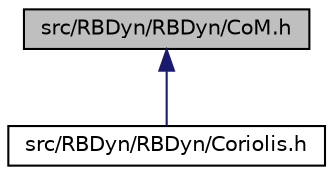 digraph "src/RBDyn/RBDyn/CoM.h"
{
 // LATEX_PDF_SIZE
  edge [fontname="Helvetica",fontsize="10",labelfontname="Helvetica",labelfontsize="10"];
  node [fontname="Helvetica",fontsize="10",shape=record];
  Node1 [label="src/RBDyn/RBDyn/CoM.h",height=0.2,width=0.4,color="black", fillcolor="grey75", style="filled", fontcolor="black",tooltip=" "];
  Node1 -> Node2 [dir="back",color="midnightblue",fontsize="10",style="solid",fontname="Helvetica"];
  Node2 [label="src/RBDyn/RBDyn/Coriolis.h",height=0.2,width=0.4,color="black", fillcolor="white", style="filled",URL="$Coriolis_8h.html",tooltip=" "];
}
